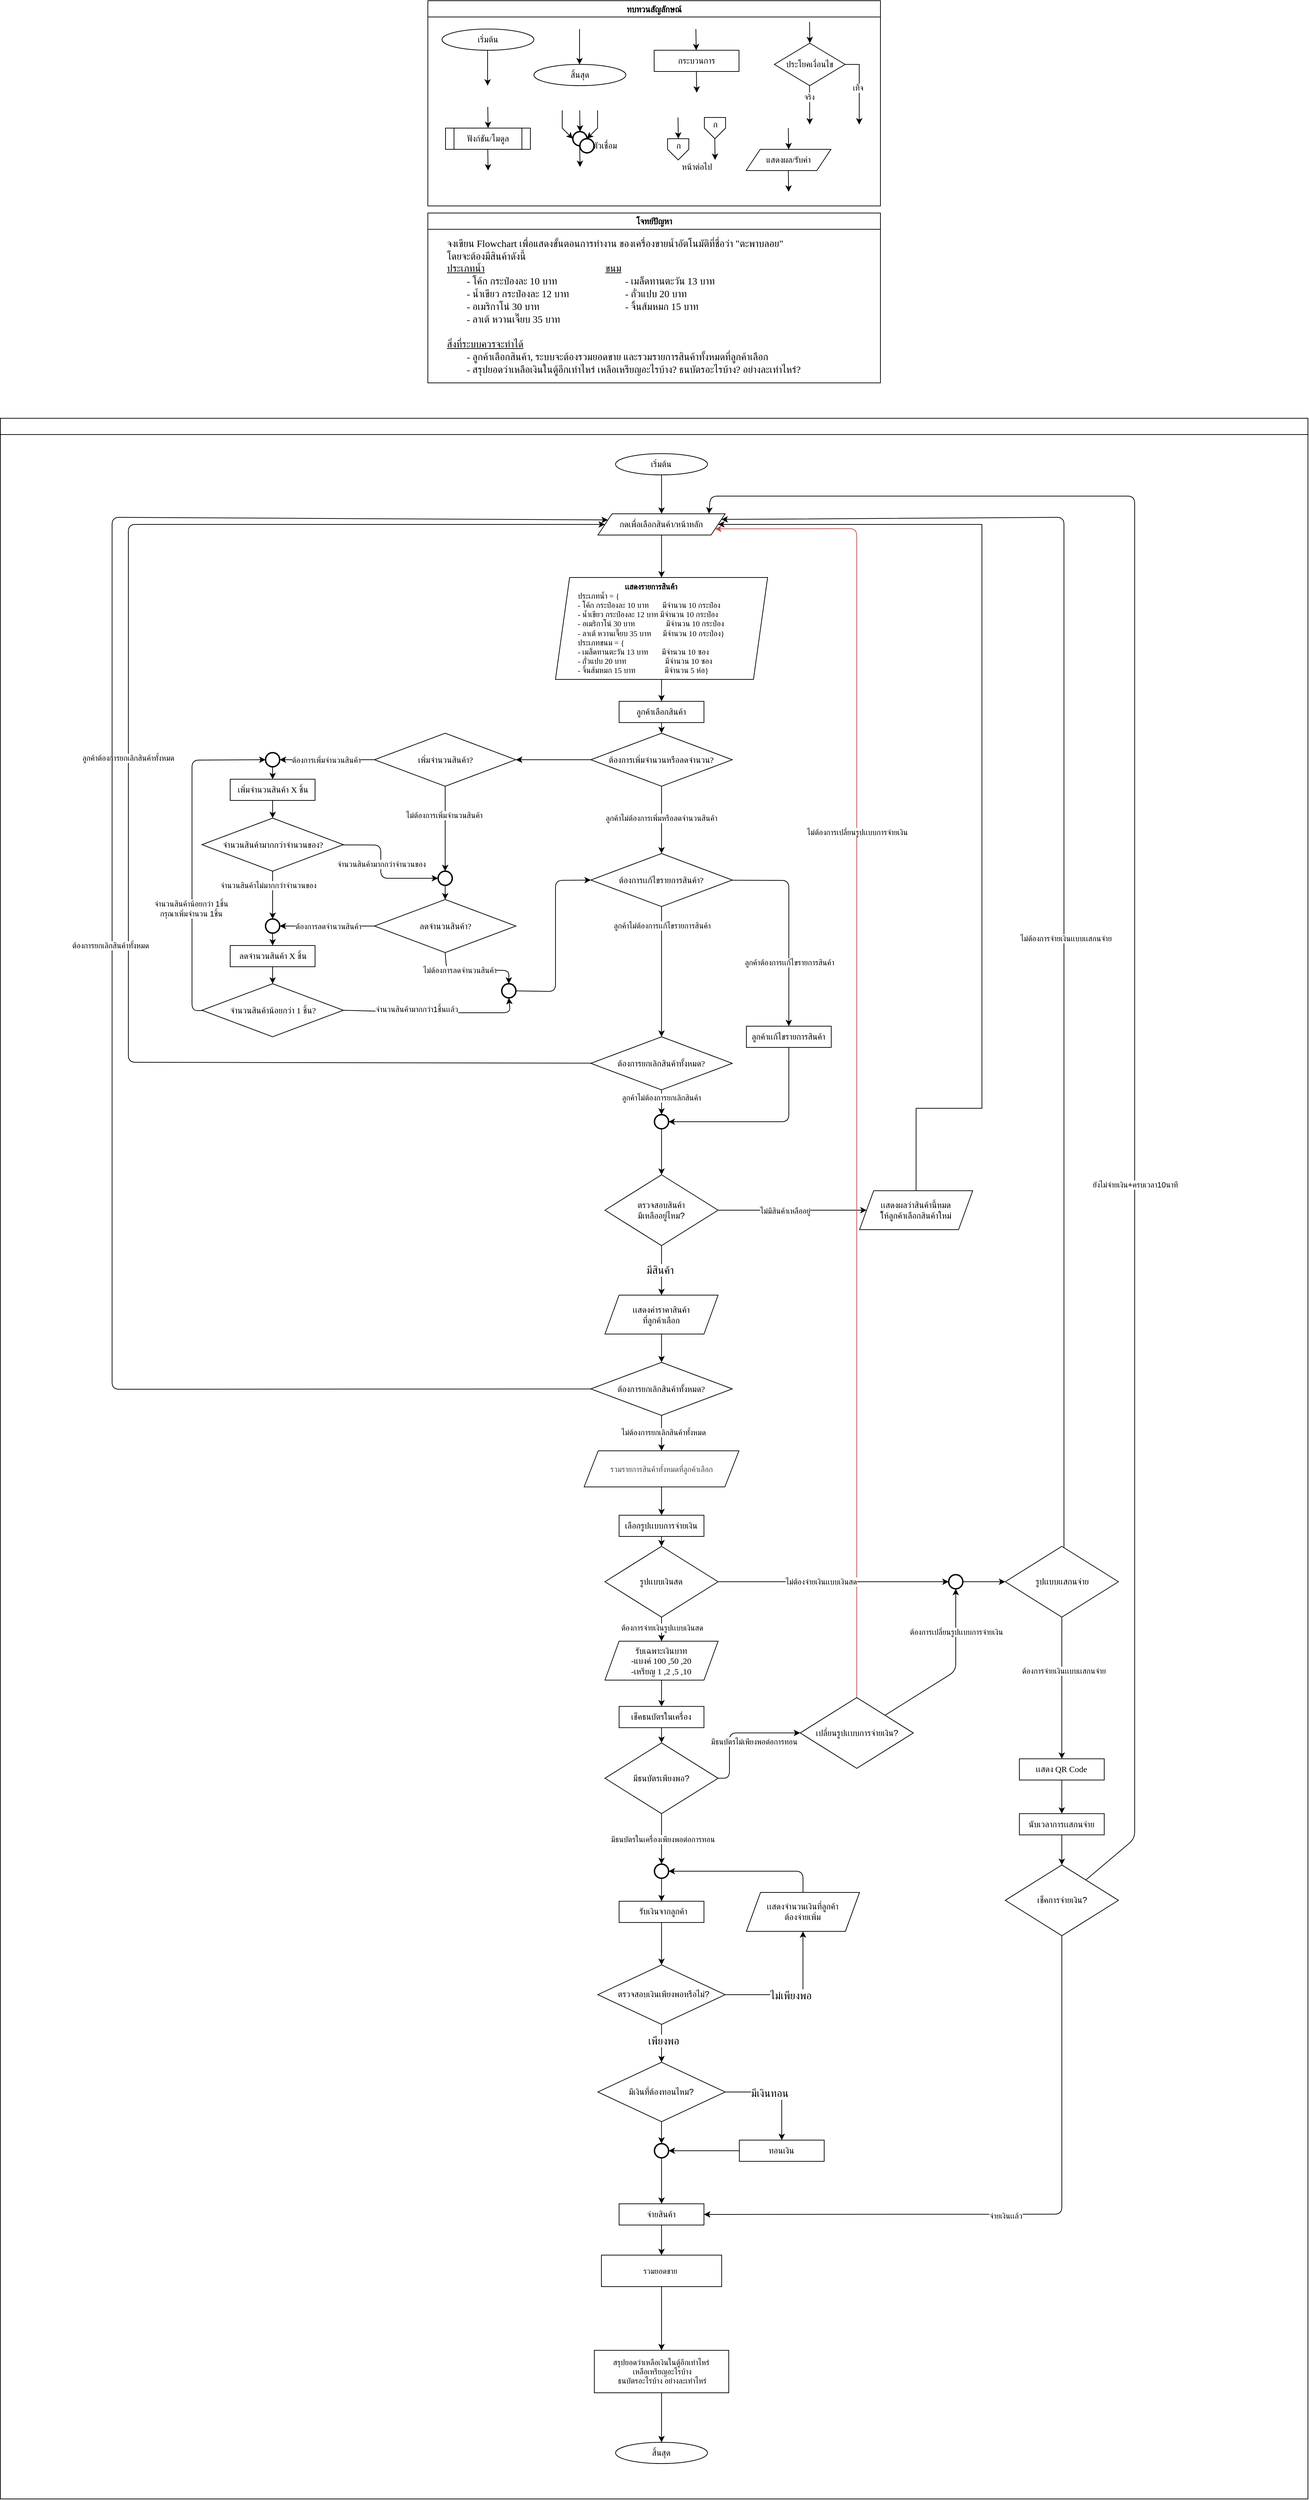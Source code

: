 <mxfile>
    <diagram id="C5RBs43oDa-KdzZeNtuy" name="Page-1">
        <mxGraphModel dx="6994" dy="3595" grid="1" gridSize="10" guides="1" tooltips="1" connect="1" arrows="1" fold="1" page="1" pageScale="1" pageWidth="827" pageHeight="1169" math="0" shadow="0">
            <root>
                <mxCell id="WIyWlLk6GJQsqaUBKTNV-0"/>
                <mxCell id="WIyWlLk6GJQsqaUBKTNV-1" parent="WIyWlLk6GJQsqaUBKTNV-0"/>
                <mxCell id="M7CGMbNuYNeq0SnUNNgH-6" value="ทบทวนสัญลักษณ์" style="swimlane;fontFamily=Sarabun;fontSource=https%3A%2F%2Ffonts.googleapis.com%2Fcss%3Ffamily%3DSarabun;" parent="WIyWlLk6GJQsqaUBKTNV-1" vertex="1">
                    <mxGeometry x="-720" y="20" width="640" height="290" as="geometry"/>
                </mxCell>
                <mxCell id="M7CGMbNuYNeq0SnUNNgH-2" value="&lt;font data-font-src=&quot;https://fonts.googleapis.com/css?family=Sarabun&quot; face=&quot;Sarabun&quot;&gt;เริ่มต้น&lt;/font&gt;" style="ellipse;whiteSpace=wrap;html=1;" parent="M7CGMbNuYNeq0SnUNNgH-6" vertex="1">
                    <mxGeometry x="20" y="40" width="130" height="30" as="geometry"/>
                </mxCell>
                <mxCell id="M7CGMbNuYNeq0SnUNNgH-5" value="" style="endArrow=classic;html=1;rounded=0;" parent="M7CGMbNuYNeq0SnUNNgH-6" edge="1">
                    <mxGeometry width="50" height="50" relative="1" as="geometry">
                        <mxPoint x="84.5" y="70" as="sourcePoint"/>
                        <mxPoint x="84.5" y="120" as="targetPoint"/>
                    </mxGeometry>
                </mxCell>
                <mxCell id="M7CGMbNuYNeq0SnUNNgH-3" value="&lt;font face=&quot;Sarabun&quot;&gt;สิ้นสุด&lt;/font&gt;" style="ellipse;whiteSpace=wrap;html=1;" parent="M7CGMbNuYNeq0SnUNNgH-6" vertex="1">
                    <mxGeometry x="150" y="90" width="130" height="30" as="geometry"/>
                </mxCell>
                <mxCell id="M7CGMbNuYNeq0SnUNNgH-4" value="" style="endArrow=classic;html=1;rounded=0;" parent="M7CGMbNuYNeq0SnUNNgH-6" edge="1">
                    <mxGeometry width="50" height="50" relative="1" as="geometry">
                        <mxPoint x="214.5" y="40" as="sourcePoint"/>
                        <mxPoint x="214.5" y="90" as="targetPoint"/>
                    </mxGeometry>
                </mxCell>
                <mxCell id="mvioNwK95yMqdUQ73LqQ-0" value="กระบวนการ" style="rounded=0;whiteSpace=wrap;html=1;fontFamily=Sarabun;fontSource=https%3A%2F%2Ffonts.googleapis.com%2Fcss%3Ffamily%3DSarabun;" parent="M7CGMbNuYNeq0SnUNNgH-6" vertex="1">
                    <mxGeometry x="320" y="70" width="120" height="30" as="geometry"/>
                </mxCell>
                <mxCell id="mvioNwK95yMqdUQ73LqQ-1" value="" style="endArrow=classic;html=1;rounded=0;" parent="M7CGMbNuYNeq0SnUNNgH-6" edge="1">
                    <mxGeometry width="50" height="50" relative="1" as="geometry">
                        <mxPoint x="379" y="40" as="sourcePoint"/>
                        <mxPoint x="379.5" y="70" as="targetPoint"/>
                    </mxGeometry>
                </mxCell>
                <mxCell id="mvioNwK95yMqdUQ73LqQ-2" value="" style="endArrow=classic;html=1;rounded=0;" parent="M7CGMbNuYNeq0SnUNNgH-6" edge="1">
                    <mxGeometry width="50" height="50" relative="1" as="geometry">
                        <mxPoint x="379.75" y="100" as="sourcePoint"/>
                        <mxPoint x="380.25" y="130" as="targetPoint"/>
                    </mxGeometry>
                </mxCell>
                <mxCell id="mvioNwK95yMqdUQ73LqQ-3" value="ประโยคเงื่อนไข" style="rhombus;whiteSpace=wrap;html=1;fontFamily=Sarabun;fontSource=https%3A%2F%2Ffonts.googleapis.com%2Fcss%3Ffamily%3DSarabun;" parent="M7CGMbNuYNeq0SnUNNgH-6" vertex="1">
                    <mxGeometry x="490" y="60" width="100" height="60" as="geometry"/>
                </mxCell>
                <mxCell id="mvioNwK95yMqdUQ73LqQ-4" value="" style="endArrow=classic;html=1;rounded=0;" parent="M7CGMbNuYNeq0SnUNNgH-6" edge="1">
                    <mxGeometry width="50" height="50" relative="1" as="geometry">
                        <mxPoint x="539.71" y="30" as="sourcePoint"/>
                        <mxPoint x="540.21" y="60" as="targetPoint"/>
                    </mxGeometry>
                </mxCell>
                <mxCell id="mvioNwK95yMqdUQ73LqQ-5" value="" style="endArrow=classic;html=1;rounded=0;" parent="M7CGMbNuYNeq0SnUNNgH-6" edge="1">
                    <mxGeometry width="50" height="50" relative="1" as="geometry">
                        <mxPoint x="539.71" y="120" as="sourcePoint"/>
                        <mxPoint x="540" y="175" as="targetPoint"/>
                    </mxGeometry>
                </mxCell>
                <mxCell id="mvioNwK95yMqdUQ73LqQ-7" value="จริง" style="edgeLabel;html=1;align=center;verticalAlign=middle;resizable=0;points=[];fontFamily=Sarabun;fontSource=https%3A%2F%2Ffonts.googleapis.com%2Fcss%3Ffamily%3DSarabun;" parent="mvioNwK95yMqdUQ73LqQ-5" vertex="1" connectable="0">
                    <mxGeometry x="-0.414" y="-1" relative="1" as="geometry">
                        <mxPoint as="offset"/>
                    </mxGeometry>
                </mxCell>
                <mxCell id="mvioNwK95yMqdUQ73LqQ-6" value="" style="endArrow=classic;html=1;rounded=0;exitX=1;exitY=0.5;exitDx=0;exitDy=0;" parent="M7CGMbNuYNeq0SnUNNgH-6" source="mvioNwK95yMqdUQ73LqQ-3" edge="1">
                    <mxGeometry width="50" height="50" relative="1" as="geometry">
                        <mxPoint x="620" y="95" as="sourcePoint"/>
                        <mxPoint x="610" y="175" as="targetPoint"/>
                        <Array as="points">
                            <mxPoint x="610" y="90"/>
                        </Array>
                    </mxGeometry>
                </mxCell>
                <mxCell id="mvioNwK95yMqdUQ73LqQ-8" value="&lt;font data-font-src=&quot;https://fonts.googleapis.com/css?family=Sarabun&quot; face=&quot;Sarabun&quot;&gt;เท็จ&lt;/font&gt;" style="edgeLabel;html=1;align=center;verticalAlign=middle;resizable=0;points=[];" parent="mvioNwK95yMqdUQ73LqQ-6" vertex="1" connectable="0">
                    <mxGeometry x="-0.002" y="-2" relative="1" as="geometry">
                        <mxPoint as="offset"/>
                    </mxGeometry>
                </mxCell>
                <mxCell id="mvioNwK95yMqdUQ73LqQ-9" value="&lt;font data-font-src=&quot;https://fonts.googleapis.com/css?family=Sarabun&quot; face=&quot;Sarabun&quot;&gt;ฟังก์ชัน/โมดูล&lt;/font&gt;" style="shape=process;whiteSpace=wrap;html=1;backgroundOutline=1;" parent="M7CGMbNuYNeq0SnUNNgH-6" vertex="1">
                    <mxGeometry x="25" y="180" width="120" height="30" as="geometry"/>
                </mxCell>
                <mxCell id="mvioNwK95yMqdUQ73LqQ-11" value="" style="endArrow=classic;html=1;rounded=0;" parent="M7CGMbNuYNeq0SnUNNgH-6" edge="1">
                    <mxGeometry width="50" height="50" relative="1" as="geometry">
                        <mxPoint x="84.71" y="150" as="sourcePoint"/>
                        <mxPoint x="85.21" y="180" as="targetPoint"/>
                    </mxGeometry>
                </mxCell>
                <mxCell id="mvioNwK95yMqdUQ73LqQ-12" value="" style="endArrow=classic;html=1;rounded=0;" parent="M7CGMbNuYNeq0SnUNNgH-6" edge="1">
                    <mxGeometry width="50" height="50" relative="1" as="geometry">
                        <mxPoint x="84.71" y="210" as="sourcePoint"/>
                        <mxPoint x="85.21" y="240" as="targetPoint"/>
                    </mxGeometry>
                </mxCell>
                <mxCell id="mvioNwK95yMqdUQ73LqQ-13" value="" style="strokeWidth=2;html=1;shape=mxgraph.flowchart.start_2;whiteSpace=wrap;" parent="M7CGMbNuYNeq0SnUNNgH-6" vertex="1">
                    <mxGeometry x="205" y="185" width="20" height="20" as="geometry"/>
                </mxCell>
                <mxCell id="mvioNwK95yMqdUQ73LqQ-16" value="" style="endArrow=classic;html=1;rounded=0;" parent="M7CGMbNuYNeq0SnUNNgH-6" edge="1">
                    <mxGeometry width="50" height="50" relative="1" as="geometry">
                        <mxPoint x="214.71" y="155" as="sourcePoint"/>
                        <mxPoint x="215.21" y="185" as="targetPoint"/>
                    </mxGeometry>
                </mxCell>
                <mxCell id="mvioNwK95yMqdUQ73LqQ-17" value="" style="endArrow=classic;html=1;rounded=0;entryX=0;entryY=0.5;entryDx=0;entryDy=0;entryPerimeter=0;" parent="M7CGMbNuYNeq0SnUNNgH-6" target="mvioNwK95yMqdUQ73LqQ-13" edge="1">
                    <mxGeometry width="50" height="50" relative="1" as="geometry">
                        <mxPoint x="190.0" y="155" as="sourcePoint"/>
                        <mxPoint x="190.5" y="185" as="targetPoint"/>
                        <Array as="points">
                            <mxPoint x="190" y="180"/>
                        </Array>
                    </mxGeometry>
                </mxCell>
                <mxCell id="mvioNwK95yMqdUQ73LqQ-18" value="" style="endArrow=classic;html=1;rounded=0;entryX=1;entryY=0.5;entryDx=0;entryDy=0;entryPerimeter=0;" parent="M7CGMbNuYNeq0SnUNNgH-6" target="mvioNwK95yMqdUQ73LqQ-13" edge="1">
                    <mxGeometry width="50" height="50" relative="1" as="geometry">
                        <mxPoint x="240.0" y="155" as="sourcePoint"/>
                        <mxPoint x="240.5" y="185" as="targetPoint"/>
                        <Array as="points">
                            <mxPoint x="240" y="180"/>
                        </Array>
                    </mxGeometry>
                </mxCell>
                <mxCell id="mvioNwK95yMqdUQ73LqQ-19" value="" style="endArrow=classic;html=1;rounded=0;" parent="M7CGMbNuYNeq0SnUNNgH-6" edge="1">
                    <mxGeometry width="50" height="50" relative="1" as="geometry">
                        <mxPoint x="214.71" y="205" as="sourcePoint"/>
                        <mxPoint x="215.21" y="235" as="targetPoint"/>
                    </mxGeometry>
                </mxCell>
                <mxCell id="mvioNwK95yMqdUQ73LqQ-20" value="&lt;font data-font-src=&quot;https://fonts.googleapis.com/css?family=Sarabun&quot; face=&quot;Sarabun&quot;&gt;ตัวเชื่อม&lt;/font&gt;" style="text;html=1;align=center;verticalAlign=middle;resizable=0;points=[];autosize=1;strokeColor=none;fillColor=none;" parent="M7CGMbNuYNeq0SnUNNgH-6" vertex="1">
                    <mxGeometry x="220" y="190" width="60" height="30" as="geometry"/>
                </mxCell>
                <mxCell id="mvioNwK95yMqdUQ73LqQ-25" value="" style="endArrow=classic;html=1;rounded=0;" parent="M7CGMbNuYNeq0SnUNNgH-6" edge="1">
                    <mxGeometry width="50" height="50" relative="1" as="geometry">
                        <mxPoint x="353.71" y="165" as="sourcePoint"/>
                        <mxPoint x="354.21" y="195" as="targetPoint"/>
                    </mxGeometry>
                </mxCell>
                <mxCell id="mvioNwK95yMqdUQ73LqQ-21" value="" style="verticalLabelPosition=bottom;verticalAlign=top;html=1;shape=offPageConnector;rounded=0;size=0.5;" parent="M7CGMbNuYNeq0SnUNNgH-6" vertex="1">
                    <mxGeometry x="339" y="195" width="30" height="30" as="geometry"/>
                </mxCell>
                <mxCell id="mvioNwK95yMqdUQ73LqQ-26" value="" style="endArrow=classic;html=1;rounded=0;" parent="M7CGMbNuYNeq0SnUNNgH-6" edge="1">
                    <mxGeometry width="50" height="50" relative="1" as="geometry">
                        <mxPoint x="405.71" y="195" as="sourcePoint"/>
                        <mxPoint x="406.21" y="225" as="targetPoint"/>
                    </mxGeometry>
                </mxCell>
                <mxCell id="mvioNwK95yMqdUQ73LqQ-27" value="" style="verticalLabelPosition=bottom;verticalAlign=top;html=1;shape=offPageConnector;rounded=0;size=0.5;" parent="M7CGMbNuYNeq0SnUNNgH-6" vertex="1">
                    <mxGeometry x="391" y="165" width="30" height="30" as="geometry"/>
                </mxCell>
                <mxCell id="mvioNwK95yMqdUQ73LqQ-28" value="หน้าต่อไป" style="text;html=1;align=center;verticalAlign=middle;resizable=0;points=[];autosize=1;strokeColor=none;fillColor=none;fontFamily=Sarabun;fontSource=https%3A%2F%2Ffonts.googleapis.com%2Fcss%3Ffamily%3DSarabun;" parent="M7CGMbNuYNeq0SnUNNgH-6" vertex="1">
                    <mxGeometry x="345" y="220" width="70" height="30" as="geometry"/>
                </mxCell>
                <mxCell id="mvioNwK95yMqdUQ73LqQ-29" value="ก" style="text;html=1;align=center;verticalAlign=middle;resizable=0;points=[];autosize=1;strokeColor=none;fillColor=none;fontFamily=Sarabun;fontSource=https%3A%2F%2Ffonts.googleapis.com%2Fcss%3Ffamily%3DSarabun;" parent="M7CGMbNuYNeq0SnUNNgH-6" vertex="1">
                    <mxGeometry x="339" y="190" width="30" height="30" as="geometry"/>
                </mxCell>
                <mxCell id="mvioNwK95yMqdUQ73LqQ-30" value="ก" style="text;html=1;align=center;verticalAlign=middle;resizable=0;points=[];autosize=1;strokeColor=none;fillColor=none;fontFamily=Sarabun;fontSource=https%3A%2F%2Ffonts.googleapis.com%2Fcss%3Ffamily%3DSarabun;" parent="M7CGMbNuYNeq0SnUNNgH-6" vertex="1">
                    <mxGeometry x="391" y="160" width="30" height="30" as="geometry"/>
                </mxCell>
                <mxCell id="mvioNwK95yMqdUQ73LqQ-32" value="แสดงผล/รับค่า" style="shape=parallelogram;perimeter=parallelogramPerimeter;whiteSpace=wrap;html=1;fixedSize=1;fontFamily=Sarabun;fontSource=https%3A%2F%2Ffonts.googleapis.com%2Fcss%3Ffamily%3DSarabun;" parent="M7CGMbNuYNeq0SnUNNgH-6" vertex="1">
                    <mxGeometry x="450" y="210" width="120" height="30" as="geometry"/>
                </mxCell>
                <mxCell id="mvioNwK95yMqdUQ73LqQ-33" value="" style="endArrow=classic;html=1;rounded=0;" parent="M7CGMbNuYNeq0SnUNNgH-6" edge="1">
                    <mxGeometry width="50" height="50" relative="1" as="geometry">
                        <mxPoint x="509.71" y="180" as="sourcePoint"/>
                        <mxPoint x="510.21" y="210" as="targetPoint"/>
                    </mxGeometry>
                </mxCell>
                <mxCell id="mvioNwK95yMqdUQ73LqQ-34" value="" style="endArrow=classic;html=1;rounded=0;" parent="M7CGMbNuYNeq0SnUNNgH-6" edge="1">
                    <mxGeometry width="50" height="50" relative="1" as="geometry">
                        <mxPoint x="509.71" y="240" as="sourcePoint"/>
                        <mxPoint x="510.21" y="270" as="targetPoint"/>
                    </mxGeometry>
                </mxCell>
                <mxCell id="99" value="" style="strokeWidth=2;html=1;shape=mxgraph.flowchart.start_2;whiteSpace=wrap;" parent="M7CGMbNuYNeq0SnUNNgH-6" vertex="1">
                    <mxGeometry x="215" y="195" width="20" height="20" as="geometry"/>
                </mxCell>
                <mxCell id="mvioNwK95yMqdUQ73LqQ-36" value="" style="swimlane;fontFamily=Sarabun;fontSource=https%3A%2F%2Ffonts.googleapis.com%2Fcss%3Ffamily%3DSarabun;" parent="WIyWlLk6GJQsqaUBKTNV-1" vertex="1">
                    <mxGeometry x="-1324.5" y="610" width="1849" height="2940" as="geometry"/>
                </mxCell>
                <mxCell id="3" style="edgeStyle=none;html=1;entryX=0.5;entryY=0;entryDx=0;entryDy=0;" parent="mvioNwK95yMqdUQ73LqQ-36" source="mvioNwK95yMqdUQ73LqQ-35" target="0" edge="1">
                    <mxGeometry relative="1" as="geometry"/>
                </mxCell>
                <mxCell id="mvioNwK95yMqdUQ73LqQ-35" value="&lt;font data-font-src=&quot;https://fonts.googleapis.com/css?family=Sarabun&quot; face=&quot;Sarabun&quot;&gt;เริ่มต้น&lt;/font&gt;" style="ellipse;whiteSpace=wrap;html=1;" parent="mvioNwK95yMqdUQ73LqQ-36" vertex="1">
                    <mxGeometry x="869.94" y="50" width="130" height="30" as="geometry"/>
                </mxCell>
                <mxCell id="mvioNwK95yMqdUQ73LqQ-69" value="&lt;font face=&quot;Sarabun&quot;&gt;สิ้นสุด&lt;/font&gt;" style="ellipse;whiteSpace=wrap;html=1;" parent="mvioNwK95yMqdUQ73LqQ-36" vertex="1">
                    <mxGeometry x="869.94" y="2860" width="130" height="30" as="geometry"/>
                </mxCell>
                <mxCell id="2ZuK8gQUV5d0B-ZZzlXa-8" style="edgeStyle=orthogonalEdgeStyle;rounded=0;orthogonalLoop=1;jettySize=auto;html=1;entryX=0.5;entryY=0;entryDx=0;entryDy=0;" parent="mvioNwK95yMqdUQ73LqQ-36" source="2ZuK8gQUV5d0B-ZZzlXa-2" target="2ZuK8gQUV5d0B-ZZzlXa-10" edge="1">
                    <mxGeometry relative="1" as="geometry">
                        <mxPoint x="934.94" y="1239" as="targetPoint"/>
                    </mxGeometry>
                </mxCell>
                <mxCell id="2ZuK8gQUV5d0B-ZZzlXa-26" value="มีสินค้า" style="edgeLabel;html=1;align=center;verticalAlign=middle;resizable=0;points=[];fontSize=15;" parent="2ZuK8gQUV5d0B-ZZzlXa-8" vertex="1" connectable="0">
                    <mxGeometry x="-0.038" y="-3" relative="1" as="geometry">
                        <mxPoint as="offset"/>
                    </mxGeometry>
                </mxCell>
                <mxCell id="33" style="edgeStyle=none;html=1;entryX=0;entryY=0.5;entryDx=0;entryDy=0;" parent="mvioNwK95yMqdUQ73LqQ-36" source="2ZuK8gQUV5d0B-ZZzlXa-2" target="2ZuK8gQUV5d0B-ZZzlXa-6" edge="1">
                    <mxGeometry relative="1" as="geometry"/>
                </mxCell>
                <mxCell id="34" value="&lt;span style=&quot;font-family: monospace; font-size: 0px; text-align: start; background-color: rgb(251, 251, 251);&quot;&gt;%3CmxGraphModel%3E%3Croot%3E%3CmxCell%20id%3D%220%22%2F%3E%3CmxCell%20id%3D%221%22%20parent%3D%220%22%2F%3E%3CmxCell%20id%3D%222%22%20value%3D%22%E0%B8%9B%E0%B8%A3%E0%B8%B0%E0%B9%82%E0%B8%A2%E0%B8%84%E0%B9%80%E0%B8%87%E0%B8%B7%E0%B9%88%E0%B8%AD%E0%B8%99%E0%B9%84%E0%B8%82%22%20style%3D%22rhombus%3BwhiteSpace%3Dwrap%3Bhtml%3D1%3BfontFamily%3DSarabun%3BfontSource%3Dhttps%253A%252F%252Ffonts.googleapis.com%252Fcss%253Ffamily%253DSarabun%3B%22%20vertex%3D%221%22%20parent%3D%221%22%3E%3CmxGeometry%20x%3D%22-230%22%20y%3D%2280%22%20width%3D%22100%22%20height%3D%2260%22%20as%3D%22geometry%22%2F%3E%3C%2FmxCell%3E%3C%2Froot%3E%3C%2FmxGraphModel%3E&lt;/span&gt;&lt;span style=&quot;font-family: monospace; font-size: 0px; text-align: start; background-color: rgb(251, 251, 251);&quot;&gt;%3CmxGraphModel%3E%3Croot%3E%3CmxCell%20id%3D%220%22%2F%3E%3CmxCell%20id%3D%221%22%20parent%3D%220%22%2F%3E%3CmxCell%20id%3D%222%22%20value%3D%22%E0%B8%9B%E0%B8%A3%E0%B8%B0%E0%B9%82%E0%B8%A2%E0%B8%84%E0%B9%80%E0%B8%87%E0%B8%B7%E0%B9%88%E0%B8%AD%E0%B8%99%E0%B9%84%E0%B8%82%22%20style%3D%22rhombus%3BwhiteSpace%3Dwrap%3Bhtml%3D1%3BfontFamily%3DSarabun%3BfontSource%3Dhttps%253A%252F%252Ffonts.googleapis.com%252Fcss%253Ffamily%253DSarabun%3B%22%20vertex%3D%221%22%20parent%3D%221%22%3E%3CmxGeometry%20x%3D%22-230%22%20y%3D%2280%22%20width%3D%22100%22%20height%3D%2260%22%20as%3D%22geometry%22%2F%3E%3C%2FmxCell%3E%3C%2Froot%3E%3C%2FmxGraphModelไ&lt;/span&gt;" style="edgeLabel;html=1;align=center;verticalAlign=middle;resizable=0;points=[];" parent="33" vertex="1" connectable="0">
                    <mxGeometry x="-0.082" y="-1" relative="1" as="geometry">
                        <mxPoint as="offset"/>
                    </mxGeometry>
                </mxCell>
                <mxCell id="35" value="ไม่มีสินค้าเหลืออยู่" style="edgeLabel;html=1;align=center;verticalAlign=middle;resizable=0;points=[];" parent="33" vertex="1" connectable="0">
                    <mxGeometry x="-0.104" y="-1" relative="1" as="geometry">
                        <mxPoint as="offset"/>
                    </mxGeometry>
                </mxCell>
                <mxCell id="2ZuK8gQUV5d0B-ZZzlXa-2" value="ตรวจสอบสินค้า&lt;div&gt;มีเหลืออยู่ไหม?&lt;/div&gt;" style="rhombus;whiteSpace=wrap;html=1;fontColor=default;" parent="mvioNwK95yMqdUQ73LqQ-36" vertex="1">
                    <mxGeometry x="854.94" y="1069" width="160" height="100" as="geometry"/>
                </mxCell>
                <mxCell id="2ZuK8gQUV5d0B-ZZzlXa-7" style="edgeStyle=orthogonalEdgeStyle;rounded=0;orthogonalLoop=1;jettySize=auto;html=1;" parent="mvioNwK95yMqdUQ73LqQ-36" source="2ZuK8gQUV5d0B-ZZzlXa-6" target="0" edge="1">
                    <mxGeometry relative="1" as="geometry">
                        <mxPoint x="1224.94" y="255" as="targetPoint"/>
                        <Array as="points">
                            <mxPoint x="1388" y="975"/>
                            <mxPoint x="1388" y="150"/>
                        </Array>
                    </mxGeometry>
                </mxCell>
                <mxCell id="2ZuK8gQUV5d0B-ZZzlXa-6" value="เเสดงผลว่าสินค้านี้หมด&lt;div&gt;ใ้ห้ลูกค้าเลือกสินค้าใหม่&lt;/div&gt;" style="shape=parallelogram;perimeter=parallelogramPerimeter;whiteSpace=wrap;html=1;fixedSize=1;fontFamily=Sarabun;fontSource=https%3A%2F%2Ffonts.googleapis.com%2Fcss%3Ffamily%3DSarabun;fontColor=default;" parent="mvioNwK95yMqdUQ73LqQ-36" vertex="1">
                    <mxGeometry x="1214.94" y="1091.5" width="160" height="55" as="geometry"/>
                </mxCell>
                <mxCell id="105" style="edgeStyle=none;html=1;entryX=0.5;entryY=0;entryDx=0;entryDy=0;" parent="mvioNwK95yMqdUQ73LqQ-36" source="2ZuK8gQUV5d0B-ZZzlXa-10" target="104" edge="1">
                    <mxGeometry relative="1" as="geometry"/>
                </mxCell>
                <mxCell id="2ZuK8gQUV5d0B-ZZzlXa-10" value="เเสดงค่าราคาสินค้า&lt;div&gt;ที่ลูกค้าเลือก&lt;/div&gt;" style="shape=parallelogram;perimeter=parallelogramPerimeter;whiteSpace=wrap;html=1;fixedSize=1;fontFamily=Sarabun;fontSource=https%3A%2F%2Ffonts.googleapis.com%2Fcss%3Ffamily%3DSarabun;fontColor=default;fontStyle=0" parent="mvioNwK95yMqdUQ73LqQ-36" vertex="1">
                    <mxGeometry x="854.94" y="1239" width="160" height="55" as="geometry"/>
                </mxCell>
                <mxCell id="2ZuK8gQUV5d0B-ZZzlXa-14" style="edgeStyle=orthogonalEdgeStyle;rounded=0;orthogonalLoop=1;jettySize=auto;html=1;entryX=0.5;entryY=0;entryDx=0;entryDy=0;" parent="mvioNwK95yMqdUQ73LqQ-36" source="2ZuK8gQUV5d0B-ZZzlXa-11" target="2ZuK8gQUV5d0B-ZZzlXa-13" edge="1">
                    <mxGeometry relative="1" as="geometry"/>
                </mxCell>
                <mxCell id="2ZuK8gQUV5d0B-ZZzlXa-11" value="&amp;nbsp; รับเงินจากลูกค้า" style="rounded=0;whiteSpace=wrap;html=1;fontFamily=Sarabun;fontSource=https%3A%2F%2Ffonts.googleapis.com%2Fcss%3Ffamily%3DSarabun;" parent="mvioNwK95yMqdUQ73LqQ-36" vertex="1">
                    <mxGeometry x="874.94" y="2095.47" width="120" height="30" as="geometry"/>
                </mxCell>
                <mxCell id="2ZuK8gQUV5d0B-ZZzlXa-15" style="edgeStyle=orthogonalEdgeStyle;rounded=0;orthogonalLoop=1;jettySize=auto;html=1;entryX=0.5;entryY=1;entryDx=0;entryDy=0;" parent="mvioNwK95yMqdUQ73LqQ-36" source="2ZuK8gQUV5d0B-ZZzlXa-13" target="2ZuK8gQUV5d0B-ZZzlXa-19" edge="1">
                    <mxGeometry relative="1" as="geometry">
                        <mxPoint x="1144.94" y="2227.47" as="targetPoint"/>
                    </mxGeometry>
                </mxCell>
                <mxCell id="2ZuK8gQUV5d0B-ZZzlXa-18" value="ไม่เพียงพอ" style="edgeLabel;html=1;align=center;verticalAlign=middle;resizable=0;points=[];fontSize=15;" parent="2ZuK8gQUV5d0B-ZZzlXa-15" vertex="1" connectable="0">
                    <mxGeometry x="-0.074" relative="1" as="geometry">
                        <mxPoint as="offset"/>
                    </mxGeometry>
                </mxCell>
                <mxCell id="2ZuK8gQUV5d0B-ZZzlXa-23" style="edgeStyle=orthogonalEdgeStyle;rounded=0;orthogonalLoop=1;jettySize=auto;html=1;entryX=0.5;entryY=0;entryDx=0;entryDy=0;" parent="mvioNwK95yMqdUQ73LqQ-36" source="2ZuK8gQUV5d0B-ZZzlXa-13" target="2ZuK8gQUV5d0B-ZZzlXa-27" edge="1">
                    <mxGeometry relative="1" as="geometry">
                        <mxPoint x="935" y="2322.97" as="targetPoint"/>
                    </mxGeometry>
                </mxCell>
                <mxCell id="2ZuK8gQUV5d0B-ZZzlXa-24" value="เพียงพอ" style="edgeLabel;html=1;align=center;verticalAlign=middle;resizable=0;points=[];fontSize=15;" parent="2ZuK8gQUV5d0B-ZZzlXa-23" vertex="1" connectable="0">
                    <mxGeometry x="-0.156" y="2" relative="1" as="geometry">
                        <mxPoint as="offset"/>
                    </mxGeometry>
                </mxCell>
                <mxCell id="2ZuK8gQUV5d0B-ZZzlXa-13" value="&amp;nbsp; ตรวจสอบเงินเพียงพอหรือไม่?" style="rhombus;whiteSpace=wrap;html=1;" parent="mvioNwK95yMqdUQ73LqQ-36" vertex="1">
                    <mxGeometry x="844.94" y="2185.47" width="180" height="84" as="geometry"/>
                </mxCell>
                <mxCell id="2ZuK8gQUV5d0B-ZZzlXa-19" value="เเสดงจำนวนเงินที่ลูกค้า&lt;div&gt;ต้องจ่ายเพิ่ม&lt;/div&gt;" style="shape=parallelogram;perimeter=parallelogramPerimeter;whiteSpace=wrap;html=1;fixedSize=1;fontFamily=Sarabun;fontSource=https%3A%2F%2Ffonts.googleapis.com%2Fcss%3Ffamily%3DSarabun;" parent="mvioNwK95yMqdUQ73LqQ-36" vertex="1">
                    <mxGeometry x="1054.94" y="2082.97" width="160" height="55" as="geometry"/>
                </mxCell>
                <mxCell id="103" style="edgeStyle=none;html=1;entryX=0.5;entryY=0;entryDx=0;entryDy=0;" parent="mvioNwK95yMqdUQ73LqQ-36" source="2ZuK8gQUV5d0B-ZZzlXa-25" target="2ZuK8gQUV5d0B-ZZzlXa-38" edge="1">
                    <mxGeometry relative="1" as="geometry"/>
                </mxCell>
                <mxCell id="2ZuK8gQUV5d0B-ZZzlXa-25" value="จ่ายสินค้า" style="rounded=0;whiteSpace=wrap;html=1;fontFamily=Sarabun;fontSource=https%3A%2F%2Ffonts.googleapis.com%2Fcss%3Ffamily%3DSarabun;" parent="mvioNwK95yMqdUQ73LqQ-36" vertex="1">
                    <mxGeometry x="874.94" y="2522.97" width="120" height="30" as="geometry"/>
                </mxCell>
                <mxCell id="2ZuK8gQUV5d0B-ZZzlXa-29" style="edgeStyle=orthogonalEdgeStyle;rounded=0;orthogonalLoop=1;jettySize=auto;html=1;entryX=0.5;entryY=0;entryDx=0;entryDy=0;" parent="mvioNwK95yMqdUQ73LqQ-36" source="2ZuK8gQUV5d0B-ZZzlXa-27" target="2ZuK8gQUV5d0B-ZZzlXa-31" edge="1">
                    <mxGeometry relative="1" as="geometry">
                        <mxPoint x="1104.94" y="2364.97" as="targetPoint"/>
                    </mxGeometry>
                </mxCell>
                <mxCell id="2ZuK8gQUV5d0B-ZZzlXa-32" value="มีเงินทอน" style="edgeLabel;html=1;align=center;verticalAlign=middle;resizable=0;points=[];fontSize=15;" parent="2ZuK8gQUV5d0B-ZZzlXa-29" vertex="1" connectable="0">
                    <mxGeometry x="-0.162" y="-1" relative="1" as="geometry">
                        <mxPoint as="offset"/>
                    </mxGeometry>
                </mxCell>
                <mxCell id="2ZuK8gQUV5d0B-ZZzlXa-27" value="มีเงินที่ต้องทอนไหม?" style="rhombus;whiteSpace=wrap;html=1;" parent="mvioNwK95yMqdUQ73LqQ-36" vertex="1">
                    <mxGeometry x="844.94" y="2322.97" width="180" height="84" as="geometry"/>
                </mxCell>
                <mxCell id="2ZuK8gQUV5d0B-ZZzlXa-31" value="ทอนเงิน" style="rounded=0;whiteSpace=wrap;html=1;fontFamily=Sarabun;fontSource=https%3A%2F%2Ffonts.googleapis.com%2Fcss%3Ffamily%3DSarabun;" parent="mvioNwK95yMqdUQ73LqQ-36" vertex="1">
                    <mxGeometry x="1044.94" y="2432.97" width="120" height="30" as="geometry"/>
                </mxCell>
                <mxCell id="2ZuK8gQUV5d0B-ZZzlXa-35" value="" style="edgeStyle=orthogonalEdgeStyle;rounded=0;orthogonalLoop=1;jettySize=auto;html=1;" parent="mvioNwK95yMqdUQ73LqQ-36" source="2ZuK8gQUV5d0B-ZZzlXa-27" target="2ZuK8gQUV5d0B-ZZzlXa-34" edge="1">
                    <mxGeometry relative="1" as="geometry">
                        <mxPoint x="214.94" y="3056.97" as="targetPoint"/>
                        <mxPoint x="214.94" y="2990.97" as="sourcePoint"/>
                    </mxGeometry>
                </mxCell>
                <mxCell id="102" style="edgeStyle=none;html=1;entryX=0.5;entryY=0;entryDx=0;entryDy=0;" parent="mvioNwK95yMqdUQ73LqQ-36" source="2ZuK8gQUV5d0B-ZZzlXa-34" target="2ZuK8gQUV5d0B-ZZzlXa-25" edge="1">
                    <mxGeometry relative="1" as="geometry"/>
                </mxCell>
                <mxCell id="2ZuK8gQUV5d0B-ZZzlXa-34" value="" style="strokeWidth=2;html=1;shape=mxgraph.flowchart.start_2;whiteSpace=wrap;" parent="mvioNwK95yMqdUQ73LqQ-36" vertex="1">
                    <mxGeometry x="924.94" y="2437.97" width="20" height="20" as="geometry"/>
                </mxCell>
                <mxCell id="2ZuK8gQUV5d0B-ZZzlXa-36" style="edgeStyle=orthogonalEdgeStyle;rounded=0;orthogonalLoop=1;jettySize=auto;html=1;entryX=1;entryY=0.5;entryDx=0;entryDy=0;entryPerimeter=0;" parent="mvioNwK95yMqdUQ73LqQ-36" source="2ZuK8gQUV5d0B-ZZzlXa-31" target="2ZuK8gQUV5d0B-ZZzlXa-34" edge="1">
                    <mxGeometry relative="1" as="geometry"/>
                </mxCell>
                <mxCell id="167" style="edgeStyle=none;html=1;entryX=0.5;entryY=0;entryDx=0;entryDy=0;" edge="1" parent="mvioNwK95yMqdUQ73LqQ-36" source="2ZuK8gQUV5d0B-ZZzlXa-38" target="166">
                    <mxGeometry relative="1" as="geometry"/>
                </mxCell>
                <mxCell id="2ZuK8gQUV5d0B-ZZzlXa-38" value="&lt;div&gt;&lt;span style=&quot;text-align: left; text-wrap-mode: nowrap;&quot;&gt;รวมยอดขาย&amp;nbsp;&lt;/span&gt;&lt;/div&gt;" style="rounded=0;whiteSpace=wrap;html=1;fontFamily=Sarabun;fontSource=https%3A%2F%2Ffonts.googleapis.com%2Fcss%3Ffamily%3DSarabun;fontSize=11;" parent="mvioNwK95yMqdUQ73LqQ-36" vertex="1">
                    <mxGeometry x="849.94" y="2595.47" width="170" height="44.53" as="geometry"/>
                </mxCell>
                <mxCell id="68" style="edgeStyle=none;html=1;entryX=0.5;entryY=0;entryDx=0;entryDy=0;" parent="mvioNwK95yMqdUQ73LqQ-36" source="2ZuK8gQUV5d0B-ZZzlXa-41" target="6" edge="1">
                    <mxGeometry relative="1" as="geometry"/>
                </mxCell>
                <mxCell id="2ZuK8gQUV5d0B-ZZzlXa-41" value="&lt;div style=&quot;text-align: center;&quot;&gt;&lt;span style=&quot;background-color: transparent;&quot;&gt;&lt;b&gt;เเสดงรายการสินค้า&lt;/b&gt;&lt;/span&gt;&lt;/div&gt;&lt;div style=&quot;&quot;&gt;&lt;span style=&quot;background-color: transparent; text-wrap-mode: nowrap;&quot;&gt;ประเภทน้ำ =&amp;nbsp;&lt;/span&gt;{&lt;/div&gt;&lt;div style=&quot;&quot;&gt;&lt;span style=&quot;background-color: transparent; text-wrap-mode: nowrap;&quot;&gt;- โค้ก กระป๋องละ 10 บาท&amp;nbsp; &amp;nbsp; &amp;nbsp; &amp;nbsp;มีจำนวน 10 กระป๋อง&lt;/span&gt;&lt;/div&gt;&lt;div&gt;&lt;span style=&quot;text-wrap-mode: nowrap; background-color: transparent;&quot;&gt;- น้ำเขียว กระป๋องละ 12 บาท&amp;nbsp;&lt;/span&gt;&lt;span style=&quot;text-wrap-mode: nowrap; background-color: transparent;&quot;&gt;มีจำนวน 10 กระป๋อง&lt;/span&gt;&lt;/div&gt;&lt;div&gt;&lt;span style=&quot;text-wrap-mode: nowrap;&quot;&gt;- &lt;font&gt;อเมริกาโน่ 30 บาท&amp;nbsp; &amp;nbsp; &amp;nbsp; &amp;nbsp; &amp;nbsp; &amp;nbsp; &amp;nbsp; &amp;nbsp; มีจำนวน 10 กระป๋อง&lt;/font&gt;&lt;/span&gt;&lt;/div&gt;&lt;div&gt;&lt;span style=&quot;background-color: transparent; text-wrap-mode: nowrap;&quot;&gt;- ลาเต้ หวานเจี๊ยบ 35 บาท&amp;nbsp; &amp;nbsp; &amp;nbsp; มีจำนวน 10 กระป๋อง&lt;/span&gt;&lt;span style=&quot;background-color: transparent;&quot;&gt;}&lt;/span&gt;&lt;/div&gt;&lt;div&gt;&lt;div style=&quot;&quot;&gt;ประเภทขนม = {&lt;/div&gt;&lt;div style=&quot;&quot;&gt;&lt;span style=&quot;background-color: transparent; text-wrap-mode: nowrap;&quot;&gt;- เมล็ดทานตะวัน 13 บาท&amp;nbsp; &amp;nbsp; &amp;nbsp; &amp;nbsp;มีจำนวน 10 ซอง&lt;/span&gt;&lt;/div&gt;&lt;div style=&quot;&quot;&gt;&lt;span style=&quot;background-color: transparent; text-wrap-mode: nowrap;&quot;&gt;- ถั่วแปบ 20 บาท&amp;nbsp; &amp;nbsp; &amp;nbsp; &amp;nbsp; &amp;nbsp; &amp;nbsp; &amp;nbsp; &amp;nbsp; &amp;nbsp; &amp;nbsp; มีจำนวน 10 ซอง&lt;/span&gt;&lt;/div&gt;&lt;div style=&quot;&quot;&gt;&lt;span style=&quot;background-color: transparent; text-wrap-mode: nowrap;&quot;&gt;- จิ้นส้มหมก 15 บาท&amp;nbsp; &amp;nbsp; &amp;nbsp; &amp;nbsp; &amp;nbsp; &amp;nbsp; &amp;nbsp; &amp;nbsp;มีจำนวน 5 ห่อ&lt;/span&gt;&lt;span style=&quot;background-color: transparent;&quot;&gt;}&lt;/span&gt;&lt;/div&gt;&lt;/div&gt;" style="shape=parallelogram;perimeter=parallelogramPerimeter;whiteSpace=wrap;html=1;fixedSize=1;fontFamily=Sarabun;fontSource=https%3A%2F%2Ffonts.googleapis.com%2Fcss%3Ffamily%3DSarabun;fontSize=11;align=left;fontColor=default;spacingLeft=30;" parent="mvioNwK95yMqdUQ73LqQ-36" vertex="1">
                    <mxGeometry x="784.94" y="225" width="300" height="144" as="geometry"/>
                </mxCell>
                <mxCell id="4" style="edgeStyle=none;html=1;entryX=0.5;entryY=0;entryDx=0;entryDy=0;" parent="mvioNwK95yMqdUQ73LqQ-36" source="0" target="2ZuK8gQUV5d0B-ZZzlXa-41" edge="1">
                    <mxGeometry relative="1" as="geometry"/>
                </mxCell>
                <mxCell id="0" value="กดเพื่อเลือกสินค้า/หน้าหลัก" style="shape=parallelogram;perimeter=parallelogramPerimeter;whiteSpace=wrap;html=1;fixedSize=1;fontFamily=Sarabun;fontSource=https%3A%2F%2Ffonts.googleapis.com%2Fcss%3Ffamily%3DSarabun;" parent="mvioNwK95yMqdUQ73LqQ-36" vertex="1">
                    <mxGeometry x="844.94" y="135" width="180" height="30" as="geometry"/>
                </mxCell>
                <mxCell id="69" style="edgeStyle=none;html=1;entryX=0.5;entryY=0;entryDx=0;entryDy=0;" parent="mvioNwK95yMqdUQ73LqQ-36" source="6" target="8" edge="1">
                    <mxGeometry relative="1" as="geometry"/>
                </mxCell>
                <mxCell id="6" value="ลูกค้าเลือกสินค้า" style="rounded=0;whiteSpace=wrap;html=1;fontFamily=Sarabun;fontSource=https%3A%2F%2Ffonts.googleapis.com%2Fcss%3Ffamily%3DSarabun;" parent="mvioNwK95yMqdUQ73LqQ-36" vertex="1">
                    <mxGeometry x="874.94" y="400" width="120" height="30" as="geometry"/>
                </mxCell>
                <mxCell id="9" style="edgeStyle=none;html=1;entryX=0.5;entryY=0;entryDx=0;entryDy=0;" parent="mvioNwK95yMqdUQ73LqQ-36" source="8" target="17" edge="1">
                    <mxGeometry relative="1" as="geometry">
                        <mxPoint x="934.94" y="605" as="targetPoint"/>
                    </mxGeometry>
                </mxCell>
                <mxCell id="37" value="ลูกค้าไม่ต้องการเพิ่มหรือลดจำนวนสินค้า" style="edgeLabel;html=1;align=center;verticalAlign=middle;resizable=0;points=[];" parent="9" vertex="1" connectable="0">
                    <mxGeometry x="-0.064" y="-1" relative="1" as="geometry">
                        <mxPoint as="offset"/>
                    </mxGeometry>
                </mxCell>
                <mxCell id="47" style="edgeStyle=none;html=1;entryX=1;entryY=0.5;entryDx=0;entryDy=0;" parent="mvioNwK95yMqdUQ73LqQ-36" source="8" target="36" edge="1">
                    <mxGeometry relative="1" as="geometry"/>
                </mxCell>
                <mxCell id="8" value="ต้องการเพิ่มจำนวนหรือลดจำนวน?" style="rhombus;whiteSpace=wrap;html=1;fontFamily=Sarabun;fontSource=https%3A%2F%2Ffonts.googleapis.com%2Fcss%3Ffamily%3DSarabun;" parent="mvioNwK95yMqdUQ73LqQ-36" vertex="1">
                    <mxGeometry x="834.94" y="445" width="200" height="75" as="geometry"/>
                </mxCell>
                <mxCell id="19" style="edgeStyle=none;html=1;entryX=0.5;entryY=0;entryDx=0;entryDy=0;" parent="mvioNwK95yMqdUQ73LqQ-36" source="17" target="26" edge="1">
                    <mxGeometry relative="1" as="geometry">
                        <mxPoint x="934.94" y="765" as="targetPoint"/>
                    </mxGeometry>
                </mxCell>
                <mxCell id="28" value="ลูกค้าไม่ต้องการเเก้ไขรายการสินค้า" style="edgeLabel;html=1;align=center;verticalAlign=middle;resizable=0;points=[];" parent="19" vertex="1" connectable="0">
                    <mxGeometry x="-0.903" y="-1" relative="1" as="geometry">
                        <mxPoint x="1" y="18" as="offset"/>
                    </mxGeometry>
                </mxCell>
                <mxCell id="20" style="edgeStyle=none;html=1;entryX=0.5;entryY=0;entryDx=0;entryDy=0;" parent="mvioNwK95yMqdUQ73LqQ-36" source="17" target="21" edge="1">
                    <mxGeometry relative="1" as="geometry">
                        <mxPoint x="1114.94" y="652.5" as="targetPoint"/>
                        <Array as="points">
                            <mxPoint x="1114.94" y="653"/>
                        </Array>
                    </mxGeometry>
                </mxCell>
                <mxCell id="27" value="ลูกค้าต้องการเเก้ไขรายการสินค้า" style="edgeLabel;html=1;align=center;verticalAlign=middle;resizable=0;points=[];" parent="20" vertex="1" connectable="0">
                    <mxGeometry x="0.367" relative="1" as="geometry">
                        <mxPoint as="offset"/>
                    </mxGeometry>
                </mxCell>
                <mxCell id="17" value="ต้องการเเก้ไขรายการสินค้า?" style="rhombus;whiteSpace=wrap;html=1;fontFamily=Sarabun;fontSource=https%3A%2F%2Ffonts.googleapis.com%2Fcss%3Ffamily%3DSarabun;" parent="mvioNwK95yMqdUQ73LqQ-36" vertex="1">
                    <mxGeometry x="834.94" y="615" width="200" height="75" as="geometry"/>
                </mxCell>
                <mxCell id="22" style="edgeStyle=none;html=1;entryX=1;entryY=0.5;entryDx=0;entryDy=0;entryPerimeter=0;" parent="mvioNwK95yMqdUQ73LqQ-36" source="21" target="23" edge="1">
                    <mxGeometry relative="1" as="geometry">
                        <mxPoint x="1114.94" y="959" as="targetPoint"/>
                        <Array as="points">
                            <mxPoint x="1114.94" y="994"/>
                        </Array>
                    </mxGeometry>
                </mxCell>
                <mxCell id="21" value="ลูกค้าเเก้ไขรายการสินค้า" style="rounded=0;whiteSpace=wrap;html=1;fontFamily=Sarabun;fontSource=https%3A%2F%2Ffonts.googleapis.com%2Fcss%3Ffamily%3DSarabun;" parent="mvioNwK95yMqdUQ73LqQ-36" vertex="1">
                    <mxGeometry x="1054.94" y="859" width="120" height="30" as="geometry"/>
                </mxCell>
                <mxCell id="25" style="edgeStyle=none;html=1;entryX=0.5;entryY=0;entryDx=0;entryDy=0;" parent="mvioNwK95yMqdUQ73LqQ-36" source="23" target="2ZuK8gQUV5d0B-ZZzlXa-2" edge="1">
                    <mxGeometry relative="1" as="geometry"/>
                </mxCell>
                <mxCell id="23" value="" style="strokeWidth=2;html=1;shape=mxgraph.flowchart.start_2;whiteSpace=wrap;" parent="mvioNwK95yMqdUQ73LqQ-36" vertex="1">
                    <mxGeometry x="924.94" y="984" width="20" height="20" as="geometry"/>
                </mxCell>
                <mxCell id="66" style="edgeStyle=none;html=1;entryX=0;entryY=0.5;entryDx=0;entryDy=0;" parent="mvioNwK95yMqdUQ73LqQ-36" source="26" target="0" edge="1">
                    <mxGeometry relative="1" as="geometry">
                        <Array as="points">
                            <mxPoint x="181" y="910"/>
                            <mxPoint x="181" y="150"/>
                        </Array>
                    </mxGeometry>
                </mxCell>
                <mxCell id="67" value="ลูกค้าต้องการยกเลิกสินค้าทั้งหมด" style="edgeLabel;html=1;align=center;verticalAlign=middle;resizable=0;points=[];" parent="66" vertex="1" connectable="0">
                    <mxGeometry x="0.039" y="1" relative="1" as="geometry">
                        <mxPoint as="offset"/>
                    </mxGeometry>
                </mxCell>
                <mxCell id="26" value="ต้องการยกเลิกสินค้าทั้งหมด?" style="rhombus;whiteSpace=wrap;html=1;fontFamily=Sarabun;fontSource=https%3A%2F%2Ffonts.googleapis.com%2Fcss%3Ffamily%3DSarabun;" parent="mvioNwK95yMqdUQ73LqQ-36" vertex="1">
                    <mxGeometry x="834.94" y="874" width="200" height="75" as="geometry"/>
                </mxCell>
                <mxCell id="29" style="edgeStyle=none;html=1;entryX=0.5;entryY=0;entryDx=0;entryDy=0;entryPerimeter=0;" parent="mvioNwK95yMqdUQ73LqQ-36" source="26" target="23" edge="1">
                    <mxGeometry relative="1" as="geometry"/>
                </mxCell>
                <mxCell id="30" value="ลูกค้าไม่ต้องการยกเลิกสินค้า" style="edgeLabel;html=1;align=center;verticalAlign=middle;resizable=0;points=[];" parent="29" vertex="1" connectable="0">
                    <mxGeometry x="-0.387" y="-1" relative="1" as="geometry">
                        <mxPoint as="offset"/>
                    </mxGeometry>
                </mxCell>
                <mxCell id="40" style="edgeStyle=none;html=1;entryX=0.5;entryY=0;entryDx=0;entryDy=0;" parent="mvioNwK95yMqdUQ73LqQ-36" source="53" target="38" edge="1">
                    <mxGeometry relative="1" as="geometry"/>
                </mxCell>
                <mxCell id="36" value="เพิ่มจำนวนสินค้า?" style="rhombus;whiteSpace=wrap;html=1;fontFamily=Sarabun;fontSource=https%3A%2F%2Ffonts.googleapis.com%2Fcss%3Ffamily%3DSarabun;" parent="mvioNwK95yMqdUQ73LqQ-36" vertex="1">
                    <mxGeometry x="529" y="445" width="200" height="75" as="geometry"/>
                </mxCell>
                <mxCell id="43" style="edgeStyle=none;html=1;entryX=0.5;entryY=0;entryDx=0;entryDy=0;entryPerimeter=0;exitX=0.5;exitY=1;exitDx=0;exitDy=0;" parent="mvioNwK95yMqdUQ73LqQ-36" source="38" target="63" edge="1">
                    <mxGeometry relative="1" as="geometry">
                        <mxPoint x="629" y="790" as="targetPoint"/>
                        <Array as="points">
                            <mxPoint x="631" y="780"/>
                            <mxPoint x="719" y="780"/>
                        </Array>
                    </mxGeometry>
                </mxCell>
                <mxCell id="44" value="ไม่ต้องการลดจำนวนสินค้า" style="edgeLabel;html=1;align=center;verticalAlign=middle;resizable=0;points=[];" parent="43" vertex="1" connectable="0">
                    <mxGeometry x="-0.348" relative="1" as="geometry">
                        <mxPoint as="offset"/>
                    </mxGeometry>
                </mxCell>
                <mxCell id="50" style="edgeStyle=none;html=1;entryX=0.5;entryY=0;entryDx=0;entryDy=0;" parent="mvioNwK95yMqdUQ73LqQ-36" source="117" target="49" edge="1">
                    <mxGeometry relative="1" as="geometry">
                        <mxPoint x="436" y="717.5" as="targetPoint"/>
                        <Array as="points">
                            <mxPoint x="385" y="720"/>
                        </Array>
                    </mxGeometry>
                </mxCell>
                <mxCell id="120" style="edgeStyle=none;html=1;entryX=1;entryY=0.5;entryDx=0;entryDy=0;entryPerimeter=0;" parent="mvioNwK95yMqdUQ73LqQ-36" source="38" target="117" edge="1">
                    <mxGeometry relative="1" as="geometry">
                        <mxPoint x="388" y="718" as="targetPoint"/>
                    </mxGeometry>
                </mxCell>
                <mxCell id="121" value="&lt;span style=&quot;color: rgb(0, 0, 0);&quot;&gt;ต้องการลดจำนวนสินค้า&lt;/span&gt;" style="edgeLabel;html=1;align=center;verticalAlign=middle;resizable=0;points=[];" parent="120" vertex="1" connectable="0">
                    <mxGeometry x="-0.015" relative="1" as="geometry">
                        <mxPoint as="offset"/>
                    </mxGeometry>
                </mxCell>
                <mxCell id="38" value="ลดจำนวนสินค้า?" style="rhombus;whiteSpace=wrap;html=1;fontFamily=Sarabun;fontSource=https%3A%2F%2Ffonts.googleapis.com%2Fcss%3Ffamily%3DSarabun;" parent="mvioNwK95yMqdUQ73LqQ-36" vertex="1">
                    <mxGeometry x="529" y="680" width="200" height="75" as="geometry"/>
                </mxCell>
                <mxCell id="111" style="edgeStyle=none;html=1;entryX=0.5;entryY=0;entryDx=0;entryDy=0;" parent="mvioNwK95yMqdUQ73LqQ-36" source="48" target="110" edge="1">
                    <mxGeometry relative="1" as="geometry"/>
                </mxCell>
                <mxCell id="48" value="เพิ่มจำนวนสินค้า X ชิ้น" style="rounded=0;whiteSpace=wrap;html=1;fontFamily=Sarabun;fontSource=https%3A%2F%2Ffonts.googleapis.com%2Fcss%3Ffamily%3DSarabun;" parent="mvioNwK95yMqdUQ73LqQ-36" vertex="1">
                    <mxGeometry x="325.0" y="510" width="120" height="30" as="geometry"/>
                </mxCell>
                <mxCell id="122" style="edgeStyle=none;html=1;entryX=0.5;entryY=0;entryDx=0;entryDy=0;" parent="mvioNwK95yMqdUQ73LqQ-36" source="49" target="116" edge="1">
                    <mxGeometry relative="1" as="geometry"/>
                </mxCell>
                <mxCell id="49" value="ลดจำนวนสินค้า X ชิ้น" style="rounded=0;whiteSpace=wrap;html=1;fontFamily=Sarabun;fontSource=https%3A%2F%2Ffonts.googleapis.com%2Fcss%3Ffamily%3DSarabun;" parent="mvioNwK95yMqdUQ73LqQ-36" vertex="1">
                    <mxGeometry x="325.0" y="745" width="120" height="30" as="geometry"/>
                </mxCell>
                <mxCell id="54" value="" style="edgeStyle=none;html=1;entryX=0.5;entryY=0;entryDx=0;entryDy=0;" parent="mvioNwK95yMqdUQ73LqQ-36" source="36" target="53" edge="1">
                    <mxGeometry relative="1" as="geometry">
                        <mxPoint x="-560" y="1140" as="sourcePoint"/>
                        <mxPoint x="-560" y="1240" as="targetPoint"/>
                    </mxGeometry>
                </mxCell>
                <mxCell id="55" value="ไม่ต้องการเพิ่มจำนวนสินค้า" style="edgeLabel;html=1;align=center;verticalAlign=middle;resizable=0;points=[];" parent="54" vertex="1" connectable="0">
                    <mxGeometry x="-0.325" y="-2" relative="1" as="geometry">
                        <mxPoint as="offset"/>
                    </mxGeometry>
                </mxCell>
                <mxCell id="53" value="" style="strokeWidth=2;html=1;shape=mxgraph.flowchart.start_2;whiteSpace=wrap;" parent="mvioNwK95yMqdUQ73LqQ-36" vertex="1">
                    <mxGeometry x="619" y="640" width="20" height="20" as="geometry"/>
                </mxCell>
                <mxCell id="65" style="edgeStyle=none;html=1;entryX=0;entryY=0.5;entryDx=0;entryDy=0;" parent="mvioNwK95yMqdUQ73LqQ-36" source="63" target="17" edge="1">
                    <mxGeometry relative="1" as="geometry">
                        <Array as="points">
                            <mxPoint x="785" y="810"/>
                            <mxPoint x="785" y="653"/>
                        </Array>
                    </mxGeometry>
                </mxCell>
                <mxCell id="63" value="" style="strokeWidth=2;html=1;shape=mxgraph.flowchart.start_2;whiteSpace=wrap;" parent="mvioNwK95yMqdUQ73LqQ-36" vertex="1">
                    <mxGeometry x="709" y="799" width="20" height="20" as="geometry"/>
                </mxCell>
                <mxCell id="74" style="edgeStyle=none;html=1;entryX=0.5;entryY=0;entryDx=0;entryDy=0;" parent="mvioNwK95yMqdUQ73LqQ-36" source="70" target="72" edge="1">
                    <mxGeometry relative="1" as="geometry"/>
                </mxCell>
                <mxCell id="70" value="เลือกรูปเเบบการจ่ายเงิน" style="rounded=0;whiteSpace=wrap;html=1;fontFamily=Sarabun;fontSource=https%3A%2F%2Ffonts.googleapis.com%2Fcss%3Ffamily%3DSarabun;" parent="mvioNwK95yMqdUQ73LqQ-36" vertex="1">
                    <mxGeometry x="874.94" y="1550" width="120" height="30" as="geometry"/>
                </mxCell>
                <mxCell id="75" style="edgeStyle=none;html=1;entryX=0;entryY=0.5;entryDx=0;entryDy=0;" parent="mvioNwK95yMqdUQ73LqQ-36" source="150" target="73" edge="1">
                    <mxGeometry relative="1" as="geometry"/>
                </mxCell>
                <mxCell id="136" style="edgeStyle=none;html=1;entryX=0.5;entryY=0;entryDx=0;entryDy=0;" parent="mvioNwK95yMqdUQ73LqQ-36" source="72" target="163" edge="1">
                    <mxGeometry relative="1" as="geometry">
                        <mxPoint x="934.5" y="1750" as="targetPoint"/>
                    </mxGeometry>
                </mxCell>
                <mxCell id="137" value="ต้องการจ่ายเงินรูปเเบบเงินสด" style="edgeLabel;html=1;align=center;verticalAlign=middle;resizable=0;points=[];" parent="136" vertex="1" connectable="0">
                    <mxGeometry x="-0.429" y="-1" relative="1" as="geometry">
                        <mxPoint x="1" y="5" as="offset"/>
                    </mxGeometry>
                </mxCell>
                <mxCell id="72" value="รูปเเบบเงินสด" style="rhombus;whiteSpace=wrap;html=1;fontColor=default;" parent="mvioNwK95yMqdUQ73LqQ-36" vertex="1">
                    <mxGeometry x="854.94" y="1594" width="160" height="100" as="geometry"/>
                </mxCell>
                <mxCell id="82" style="edgeStyle=none;html=1;entryX=1;entryY=0.25;entryDx=0;entryDy=0;" parent="mvioNwK95yMqdUQ73LqQ-36" source="73" target="0" edge="1">
                    <mxGeometry relative="1" as="geometry">
                        <mxPoint x="1004" y="97" as="targetPoint"/>
                        <Array as="points">
                            <mxPoint x="1504" y="1644"/>
                            <mxPoint x="1504" y="140"/>
                        </Array>
                    </mxGeometry>
                </mxCell>
                <mxCell id="83" value="ไม่ต้องการจ่ายเงินเเบบเเสกนจ่าย" style="edgeLabel;html=1;align=center;verticalAlign=middle;resizable=0;points=[];" parent="82" vertex="1" connectable="0">
                    <mxGeometry x="-0.045" y="-2" relative="1" as="geometry">
                        <mxPoint as="offset"/>
                    </mxGeometry>
                </mxCell>
                <mxCell id="84" style="edgeStyle=none;html=1;entryX=0.5;entryY=0;entryDx=0;entryDy=0;" parent="mvioNwK95yMqdUQ73LqQ-36" source="73" target="87" edge="1">
                    <mxGeometry relative="1" as="geometry">
                        <mxPoint x="1501" y="1844" as="targetPoint"/>
                    </mxGeometry>
                </mxCell>
                <mxCell id="85" value="ต้องการจ่ายเงินเเบบเเสกนจ่าย" style="edgeLabel;html=1;align=center;verticalAlign=middle;resizable=0;points=[];" parent="84" vertex="1" connectable="0">
                    <mxGeometry x="-0.241" y="2" relative="1" as="geometry">
                        <mxPoint as="offset"/>
                    </mxGeometry>
                </mxCell>
                <mxCell id="73" value="รูปเเบบเเสกนจ่าย" style="rhombus;whiteSpace=wrap;html=1;fontColor=default;" parent="mvioNwK95yMqdUQ73LqQ-36" vertex="1">
                    <mxGeometry x="1421" y="1594" width="160" height="100" as="geometry"/>
                </mxCell>
                <mxCell id="139" style="edgeStyle=none;html=1;" parent="mvioNwK95yMqdUQ73LqQ-36" source="80" target="2ZuK8gQUV5d0B-ZZzlXa-11" edge="1">
                    <mxGeometry relative="1" as="geometry"/>
                </mxCell>
                <mxCell id="80" value="" style="strokeWidth=2;html=1;shape=mxgraph.flowchart.start_2;whiteSpace=wrap;" parent="mvioNwK95yMqdUQ73LqQ-36" vertex="1">
                    <mxGeometry x="924.94" y="2042.97" width="20" height="20" as="geometry"/>
                </mxCell>
                <mxCell id="81" style="edgeStyle=none;html=1;entryX=1;entryY=0.5;entryDx=0;entryDy=0;entryPerimeter=0;" parent="mvioNwK95yMqdUQ73LqQ-36" source="2ZuK8gQUV5d0B-ZZzlXa-19" target="80" edge="1">
                    <mxGeometry relative="1" as="geometry">
                        <Array as="points">
                            <mxPoint x="1135" y="2052.97"/>
                        </Array>
                    </mxGeometry>
                </mxCell>
                <mxCell id="89" style="edgeStyle=none;html=1;entryX=0.5;entryY=0;entryDx=0;entryDy=0;" parent="mvioNwK95yMqdUQ73LqQ-36" source="87" target="88" edge="1">
                    <mxGeometry relative="1" as="geometry"/>
                </mxCell>
                <mxCell id="87" value="เเสดง QR Code" style="rounded=0;whiteSpace=wrap;html=1;fontFamily=Sarabun;fontSource=https%3A%2F%2Ffonts.googleapis.com%2Fcss%3Ffamily%3DSarabun;" parent="mvioNwK95yMqdUQ73LqQ-36" vertex="1">
                    <mxGeometry x="1440.94" y="1894.18" width="120" height="30" as="geometry"/>
                </mxCell>
                <mxCell id="91" style="edgeStyle=none;html=1;entryX=0.5;entryY=0;entryDx=0;entryDy=0;" parent="mvioNwK95yMqdUQ73LqQ-36" source="88" target="90" edge="1">
                    <mxGeometry relative="1" as="geometry"/>
                </mxCell>
                <mxCell id="88" value="นับเวลาการเเสกนจ่าย" style="rounded=0;whiteSpace=wrap;html=1;fontFamily=Sarabun;fontSource=https%3A%2F%2Ffonts.googleapis.com%2Fcss%3Ffamily%3DSarabun;" parent="mvioNwK95yMqdUQ73LqQ-36" vertex="1">
                    <mxGeometry x="1440.94" y="1971.68" width="120" height="30" as="geometry"/>
                </mxCell>
                <mxCell id="92" value="" style="edgeStyle=none;html=1;entryX=0.872;entryY=-0.006;entryDx=0;entryDy=0;entryPerimeter=0;" parent="mvioNwK95yMqdUQ73LqQ-36" source="90" target="0" edge="1">
                    <mxGeometry x="-0.011" y="-49" relative="1" as="geometry">
                        <mxPoint x="1574" y="100" as="targetPoint"/>
                        <Array as="points">
                            <mxPoint x="1604" y="2007"/>
                            <mxPoint x="1604" y="110"/>
                            <mxPoint x="1004" y="110"/>
                        </Array>
                        <mxPoint as="offset"/>
                    </mxGeometry>
                </mxCell>
                <mxCell id="94" value="ยังไม่จ่ายเงิน+ครบเวลา10นาที" style="edgeLabel;html=1;align=center;verticalAlign=middle;resizable=0;points=[];" parent="92" vertex="1" connectable="0">
                    <mxGeometry x="-0.223" relative="1" as="geometry">
                        <mxPoint as="offset"/>
                    </mxGeometry>
                </mxCell>
                <mxCell id="95" style="edgeStyle=none;html=1;entryX=1;entryY=0.5;entryDx=0;entryDy=0;" parent="mvioNwK95yMqdUQ73LqQ-36" source="90" target="2ZuK8gQUV5d0B-ZZzlXa-25" edge="1">
                    <mxGeometry relative="1" as="geometry">
                        <mxPoint x="998" y="2159.68" as="targetPoint"/>
                        <Array as="points">
                            <mxPoint x="1501" y="2307.68"/>
                            <mxPoint x="1501" y="2537.68"/>
                        </Array>
                    </mxGeometry>
                </mxCell>
                <mxCell id="96" value="จ่ายเงินเเล้ว" style="edgeLabel;html=1;align=center;verticalAlign=middle;resizable=0;points=[];" parent="95" vertex="1" connectable="0">
                    <mxGeometry x="0.052" y="2" relative="1" as="geometry">
                        <mxPoint as="offset"/>
                    </mxGeometry>
                </mxCell>
                <mxCell id="90" value="เช็คการจ่ายเงิน?" style="rhombus;whiteSpace=wrap;html=1;fontColor=default;" parent="mvioNwK95yMqdUQ73LqQ-36" vertex="1">
                    <mxGeometry x="1421" y="2044.18" width="160" height="100" as="geometry"/>
                </mxCell>
                <mxCell id="106" style="edgeStyle=none;html=1;entryX=0.5;entryY=0;entryDx=0;entryDy=0;" parent="mvioNwK95yMqdUQ73LqQ-36" source="104" target="157" edge="1">
                    <mxGeometry relative="1" as="geometry">
                        <mxPoint x="935" y="1457.867" as="targetPoint"/>
                    </mxGeometry>
                </mxCell>
                <mxCell id="107" value="ไม่ต้องการยกเลิกสินค้าทั้งหมด" style="edgeLabel;html=1;align=center;verticalAlign=middle;resizable=0;points=[];" parent="106" vertex="1" connectable="0">
                    <mxGeometry x="-0.031" y="2" relative="1" as="geometry">
                        <mxPoint as="offset"/>
                    </mxGeometry>
                </mxCell>
                <mxCell id="108" style="edgeStyle=none;html=1;entryX=0;entryY=0.25;entryDx=0;entryDy=0;" parent="mvioNwK95yMqdUQ73LqQ-36" source="104" target="0" edge="1">
                    <mxGeometry relative="1" as="geometry">
                        <mxPoint x="818" y="110" as="targetPoint"/>
                        <Array as="points">
                            <mxPoint x="158" y="1372"/>
                            <mxPoint x="158" y="140"/>
                        </Array>
                    </mxGeometry>
                </mxCell>
                <mxCell id="109" value="ต้องการยกเลิกสินค้าทั้งหมด" style="edgeLabel;html=1;align=center;verticalAlign=middle;resizable=0;points=[];" parent="108" vertex="1" connectable="0">
                    <mxGeometry x="-0.001" y="3" relative="1" as="geometry">
                        <mxPoint as="offset"/>
                    </mxGeometry>
                </mxCell>
                <mxCell id="104" value="ต้องการยกเลิกสินค้าทั้งหมด?" style="rhombus;whiteSpace=wrap;html=1;fontFamily=Sarabun;fontSource=https%3A%2F%2Ffonts.googleapis.com%2Fcss%3Ffamily%3DSarabun;" parent="mvioNwK95yMqdUQ73LqQ-36" vertex="1">
                    <mxGeometry x="834.94" y="1334" width="200" height="75" as="geometry"/>
                </mxCell>
                <mxCell id="114" style="edgeStyle=none;html=1;entryX=0.5;entryY=0;entryDx=0;entryDy=0;entryPerimeter=0;" parent="mvioNwK95yMqdUQ73LqQ-36" source="110" target="117" edge="1">
                    <mxGeometry relative="1" as="geometry">
                        <mxPoint x="385" y="690" as="targetPoint"/>
                    </mxGeometry>
                </mxCell>
                <mxCell id="110" value="จำนวนสินค้ามากกว่าจำนวนของ?" style="rhombus;whiteSpace=wrap;html=1;fontFamily=Sarabun;fontSource=https%3A%2F%2Ffonts.googleapis.com%2Fcss%3Ffamily%3DSarabun;" parent="mvioNwK95yMqdUQ73LqQ-36" vertex="1">
                    <mxGeometry x="285" y="565" width="200" height="75" as="geometry"/>
                </mxCell>
                <mxCell id="112" style="edgeStyle=none;html=1;entryX=0;entryY=0.5;entryDx=0;entryDy=0;entryPerimeter=0;" parent="mvioNwK95yMqdUQ73LqQ-36" source="110" target="53" edge="1">
                    <mxGeometry relative="1" as="geometry">
                        <Array as="points">
                            <mxPoint x="538" y="603"/>
                            <mxPoint x="538" y="650"/>
                        </Array>
                    </mxGeometry>
                </mxCell>
                <mxCell id="113" value="จำนวนสินค้ามากกว่าจำนวนของ" style="edgeLabel;html=1;align=center;verticalAlign=middle;resizable=0;points=[];" parent="112" vertex="1" connectable="0">
                    <mxGeometry x="0.072" relative="1" as="geometry">
                        <mxPoint y="-17" as="offset"/>
                    </mxGeometry>
                </mxCell>
                <mxCell id="115" value="จำนวนสินค้าไม่มากกว่าจำนวนของ" style="edgeLabel;html=1;align=center;verticalAlign=middle;resizable=0;points=[];" parent="112" vertex="1" connectable="0">
                    <mxGeometry x="0.072" relative="1" as="geometry">
                        <mxPoint x="-160" y="13" as="offset"/>
                    </mxGeometry>
                </mxCell>
                <mxCell id="123" style="edgeStyle=none;html=1;entryX=0;entryY=0.5;entryDx=0;entryDy=0;entryPerimeter=0;" parent="mvioNwK95yMqdUQ73LqQ-36" source="116" target="124" edge="1">
                    <mxGeometry relative="1" as="geometry">
                        <mxPoint x="241" y="610" as="targetPoint"/>
                        <Array as="points">
                            <mxPoint x="271" y="837"/>
                            <mxPoint x="271" y="483"/>
                        </Array>
                    </mxGeometry>
                </mxCell>
                <mxCell id="130" value="จำนวนสินค้าน้อยกว่า 1ชิ้น&lt;div&gt;กรุณาเพิ่มจำนวน 1ชิ้น&lt;/div&gt;" style="edgeLabel;html=1;align=center;verticalAlign=middle;resizable=0;points=[];" parent="123" vertex="1" connectable="0">
                    <mxGeometry x="-0.328" y="2" relative="1" as="geometry">
                        <mxPoint as="offset"/>
                    </mxGeometry>
                </mxCell>
                <mxCell id="116" value="จำนวนสินค้าน้อยกว่า 1 ชิ้น?" style="rhombus;whiteSpace=wrap;html=1;fontFamily=Sarabun;fontSource=https%3A%2F%2Ffonts.googleapis.com%2Fcss%3Ffamily%3DSarabun;" parent="mvioNwK95yMqdUQ73LqQ-36" vertex="1">
                    <mxGeometry x="285" y="799" width="200" height="75" as="geometry"/>
                </mxCell>
                <mxCell id="117" value="" style="strokeWidth=2;html=1;shape=mxgraph.flowchart.start_2;whiteSpace=wrap;" parent="mvioNwK95yMqdUQ73LqQ-36" vertex="1">
                    <mxGeometry x="375" y="707.5" width="20" height="20" as="geometry"/>
                </mxCell>
                <mxCell id="125" style="edgeStyle=none;html=1;" parent="mvioNwK95yMqdUQ73LqQ-36" source="124" target="48" edge="1">
                    <mxGeometry relative="1" as="geometry"/>
                </mxCell>
                <mxCell id="124" value="" style="strokeWidth=2;html=1;shape=mxgraph.flowchart.start_2;whiteSpace=wrap;" parent="mvioNwK95yMqdUQ73LqQ-36" vertex="1">
                    <mxGeometry x="375" y="472.5" width="20" height="20" as="geometry"/>
                </mxCell>
                <mxCell id="128" style="edgeStyle=none;html=1;entryX=1;entryY=0.5;entryDx=0;entryDy=0;entryPerimeter=0;" parent="mvioNwK95yMqdUQ73LqQ-36" source="36" target="124" edge="1">
                    <mxGeometry relative="1" as="geometry"/>
                </mxCell>
                <mxCell id="129" value="ต้องการเพิ่มจำนวนสินค้า" style="edgeLabel;html=1;align=center;verticalAlign=middle;resizable=0;points=[];" parent="128" vertex="1" connectable="0">
                    <mxGeometry x="-0.248" y="1" relative="1" as="geometry">
                        <mxPoint x="-18" y="-1" as="offset"/>
                    </mxGeometry>
                </mxCell>
                <mxCell id="131" style="edgeStyle=none;html=1;exitX=1;exitY=0.5;exitDx=0;exitDy=0;entryX=0.5;entryY=1;entryDx=0;entryDy=0;entryPerimeter=0;" parent="mvioNwK95yMqdUQ73LqQ-36" source="116" target="63" edge="1">
                    <mxGeometry relative="1" as="geometry">
                        <mxPoint x="230.6" y="800" as="targetPoint"/>
                        <Array as="points">
                            <mxPoint x="621" y="840"/>
                            <mxPoint x="721" y="840"/>
                        </Array>
                    </mxGeometry>
                </mxCell>
                <mxCell id="132" value="จำนวนสินค้ามากกว่า1ชิ้นเเล้ว" style="edgeLabel;html=1;align=center;verticalAlign=middle;resizable=0;points=[];" parent="131" vertex="1" connectable="0">
                    <mxGeometry x="-0.194" y="4" relative="1" as="geometry">
                        <mxPoint as="offset"/>
                    </mxGeometry>
                </mxCell>
                <mxCell id="145" style="edgeStyle=none;html=1;entryX=0;entryY=0.5;entryDx=0;entryDy=0;" parent="mvioNwK95yMqdUQ73LqQ-36" source="133" target="144" edge="1">
                    <mxGeometry relative="1" as="geometry">
                        <Array as="points">
                            <mxPoint x="1031" y="1921.68"/>
                            <mxPoint x="1031" y="1857.68"/>
                        </Array>
                    </mxGeometry>
                </mxCell>
                <mxCell id="146" value="มีธนบัตรไม่เพียงพอต่อการทอน" style="edgeLabel;html=1;align=center;verticalAlign=middle;resizable=0;points=[];" parent="145" vertex="1" connectable="0">
                    <mxGeometry x="0.286" y="1" relative="1" as="geometry">
                        <mxPoint x="-2" y="13" as="offset"/>
                    </mxGeometry>
                </mxCell>
                <mxCell id="133" value="มีธนบัตรเพียงพอ?" style="rhombus;whiteSpace=wrap;html=1;fontColor=default;" parent="mvioNwK95yMqdUQ73LqQ-36" vertex="1">
                    <mxGeometry x="854.94" y="1871.68" width="160" height="100" as="geometry"/>
                </mxCell>
                <mxCell id="135" style="edgeStyle=none;html=1;entryX=0.5;entryY=0;entryDx=0;entryDy=0;" parent="mvioNwK95yMqdUQ73LqQ-36" source="134" target="133" edge="1">
                    <mxGeometry relative="1" as="geometry"/>
                </mxCell>
                <mxCell id="134" value="เช็คธนบัตรในเครื่อง" style="rounded=0;whiteSpace=wrap;html=1;fontFamily=Sarabun;fontSource=https%3A%2F%2Ffonts.googleapis.com%2Fcss%3Ffamily%3DSarabun;" parent="mvioNwK95yMqdUQ73LqQ-36" vertex="1">
                    <mxGeometry x="874.94" y="1820.18" width="120" height="30" as="geometry"/>
                </mxCell>
                <mxCell id="138" style="edgeStyle=none;html=1;entryX=0.5;entryY=0;entryDx=0;entryDy=0;entryPerimeter=0;" parent="mvioNwK95yMqdUQ73LqQ-36" source="133" target="80" edge="1">
                    <mxGeometry relative="1" as="geometry"/>
                </mxCell>
                <mxCell id="140" value="มีธนบัตรในเครื่องเพียงพอต่อการทอน" style="edgeLabel;html=1;align=center;verticalAlign=middle;resizable=0;points=[];" parent="138" vertex="1" connectable="0">
                    <mxGeometry x="0.005" y="1" relative="1" as="geometry">
                        <mxPoint as="offset"/>
                    </mxGeometry>
                </mxCell>
                <mxCell id="147" style="edgeStyle=none;html=1;fillColor=#f8cecc;strokeColor=#b85450;entryX=1;entryY=0.75;entryDx=0;entryDy=0;" parent="mvioNwK95yMqdUQ73LqQ-36" source="144" target="0" edge="1">
                    <mxGeometry relative="1" as="geometry">
                        <mxPoint x="1171" y="142.926" as="targetPoint"/>
                        <Array as="points">
                            <mxPoint x="1211" y="156"/>
                        </Array>
                    </mxGeometry>
                </mxCell>
                <mxCell id="148" value="ไม่ต้องการเปลี่ยนรูปเเบบการจ่ายเงิน" style="edgeLabel;html=1;align=center;verticalAlign=middle;resizable=0;points=[];" parent="147" vertex="1" connectable="0">
                    <mxGeometry x="0.32" relative="1" as="geometry">
                        <mxPoint as="offset"/>
                    </mxGeometry>
                </mxCell>
                <mxCell id="149" style="edgeStyle=none;html=1;entryX=0.5;entryY=1;entryDx=0;entryDy=0;entryPerimeter=0;" parent="mvioNwK95yMqdUQ73LqQ-36" source="144" target="150" edge="1">
                    <mxGeometry relative="1" as="geometry">
                        <mxPoint x="1321" y="1700" as="targetPoint"/>
                        <Array as="points">
                            <mxPoint x="1351" y="1770"/>
                        </Array>
                    </mxGeometry>
                </mxCell>
                <mxCell id="153" value="ต้องการเปลี่ยนรูปเเบบการจ่ายเงิน" style="edgeLabel;html=1;align=center;verticalAlign=middle;resizable=0;points=[];" parent="149" vertex="1" connectable="0">
                    <mxGeometry x="0.481" relative="1" as="geometry">
                        <mxPoint as="offset"/>
                    </mxGeometry>
                </mxCell>
                <mxCell id="144" value="เปลี่ยนรูปเเบบการจ่ายเงิน?" style="rhombus;whiteSpace=wrap;html=1;fontColor=default;" parent="mvioNwK95yMqdUQ73LqQ-36" vertex="1">
                    <mxGeometry x="1131" y="1807.68" width="160" height="100" as="geometry"/>
                </mxCell>
                <mxCell id="151" value="" style="edgeStyle=none;html=1;entryX=0;entryY=0.5;entryDx=0;entryDy=0;" parent="mvioNwK95yMqdUQ73LqQ-36" source="72" target="150" edge="1">
                    <mxGeometry relative="1" as="geometry">
                        <mxPoint x="-226" y="2274" as="sourcePoint"/>
                        <mxPoint x="180" y="2274" as="targetPoint"/>
                    </mxGeometry>
                </mxCell>
                <mxCell id="152" value="ไม่ต้องจ่ายเงินเเบบเงินสด" style="edgeLabel;html=1;align=center;verticalAlign=middle;resizable=0;points=[];" parent="151" vertex="1" connectable="0">
                    <mxGeometry x="-0.107" relative="1" as="geometry">
                        <mxPoint as="offset"/>
                    </mxGeometry>
                </mxCell>
                <mxCell id="150" value="" style="strokeWidth=2;html=1;shape=mxgraph.flowchart.start_2;whiteSpace=wrap;" parent="mvioNwK95yMqdUQ73LqQ-36" vertex="1">
                    <mxGeometry x="1341" y="1634" width="20" height="20" as="geometry"/>
                </mxCell>
                <mxCell id="158" style="edgeStyle=none;html=1;entryX=0.5;entryY=0;entryDx=0;entryDy=0;" parent="mvioNwK95yMqdUQ73LqQ-36" source="157" target="70" edge="1">
                    <mxGeometry relative="1" as="geometry"/>
                </mxCell>
                <mxCell id="157" value="&lt;span style=&quot;color: rgb(63, 63, 63); font-size: 11px; text-align: left; text-wrap-mode: nowrap;&quot;&gt;รวมรายการสินค้าทั้งหมดที่ลูกค้าเลือก&lt;/span&gt;" style="shape=parallelogram;perimeter=parallelogramPerimeter;whiteSpace=wrap;html=1;fixedSize=1;fontFamily=Sarabun;fontSource=https%3A%2F%2Ffonts.googleapis.com%2Fcss%3Ffamily%3DSarabun;" parent="mvioNwK95yMqdUQ73LqQ-36" vertex="1">
                    <mxGeometry x="825.44" y="1459" width="219" height="51" as="geometry"/>
                </mxCell>
                <mxCell id="164" style="edgeStyle=none;html=1;entryX=0.5;entryY=0;entryDx=0;entryDy=0;" parent="mvioNwK95yMqdUQ73LqQ-36" source="163" target="134" edge="1">
                    <mxGeometry relative="1" as="geometry"/>
                </mxCell>
                <mxCell id="163" value="&lt;span style=&quot;color: rgb(0, 0, 0);&quot;&gt;รับเฉพาะเงินบาท&lt;/span&gt;&lt;div&gt;-แบงค์ 100 ,50 ,20&lt;/div&gt;&lt;div&gt;-เหรียญ 1 ,2 ,5 ,10&lt;/div&gt;" style="shape=parallelogram;perimeter=parallelogramPerimeter;whiteSpace=wrap;html=1;fixedSize=1;fontFamily=Sarabun;fontSource=https%3A%2F%2Ffonts.googleapis.com%2Fcss%3Ffamily%3DSarabun;fontColor=default;fontStyle=0" parent="mvioNwK95yMqdUQ73LqQ-36" vertex="1">
                    <mxGeometry x="854.94" y="1728" width="160" height="55" as="geometry"/>
                </mxCell>
                <mxCell id="168" style="edgeStyle=none;html=1;entryX=0.5;entryY=0;entryDx=0;entryDy=0;" edge="1" parent="mvioNwK95yMqdUQ73LqQ-36" source="166" target="mvioNwK95yMqdUQ73LqQ-69">
                    <mxGeometry relative="1" as="geometry"/>
                </mxCell>
                <mxCell id="166" value="&lt;span style=&quot;text-wrap-mode: nowrap; text-align: left;&quot;&gt;สรุปยอดว่าเหลือเงินในตู้อีกเท่าไหร่&lt;/span&gt;&lt;div&gt;&lt;span style=&quot;text-align: left; text-wrap-mode: nowrap;&quot;&gt;&amp;nbsp;เหลือเหรียญอะไรบ้าง&lt;/span&gt;&lt;/div&gt;&lt;div&gt;&lt;span style=&quot;text-align: left; text-wrap-mode: nowrap;&quot;&gt;&amp;nbsp;ธนบัตรอะไรบ้าง&amp;nbsp;&lt;/span&gt;&lt;span style=&quot;text-align: left; text-wrap-mode: nowrap; background-color: transparent;&quot;&gt;อย่างละเท่าไหร่&lt;/span&gt;&lt;/div&gt;" style="rounded=0;whiteSpace=wrap;html=1;fontFamily=Sarabun;fontSource=https%3A%2F%2Ffonts.googleapis.com%2Fcss%3Ffamily%3DSarabun;fontSize=11;" vertex="1" parent="mvioNwK95yMqdUQ73LqQ-36">
                    <mxGeometry x="839.91" y="2730" width="190.06" height="60" as="geometry"/>
                </mxCell>
                <mxCell id="mvioNwK95yMqdUQ73LqQ-70" value="&lt;font data-font-src=&quot;https://fonts.googleapis.com/css?family=Sarabun&quot; face=&quot;Sarabun&quot;&gt;โจทย์ปัญหา&lt;/font&gt;" style="swimlane;whiteSpace=wrap;html=1;" parent="WIyWlLk6GJQsqaUBKTNV-1" vertex="1">
                    <mxGeometry x="-720" y="320" width="640" height="240" as="geometry"/>
                </mxCell>
                <mxCell id="mvioNwK95yMqdUQ73LqQ-71" value="&lt;font data-font-src=&quot;https://fonts.googleapis.com/css?family=Sarabun&quot; face=&quot;Sarabun&quot; style=&quot;font-size: 14px;&quot;&gt;จงเขียน Flowchart เพื่อแสดงขั้นตอนการทำงาน ของเครื่องขายน้ำอัตโนมัติที่ชื่อว่า &quot;ตะพาบลอย&quot;&lt;br&gt;โดยจะต้องมีสินค้าดังนี้&lt;br&gt;&lt;u&gt;ประเภทน้ำ&lt;span style=&quot;white-space: pre;&quot;&gt;&#x9;&lt;/span&gt;&lt;span style=&quot;white-space: pre;&quot;&gt;&#x9;&lt;/span&gt;&lt;span style=&quot;white-space: pre;&quot;&gt;&#x9;&lt;/span&gt;&lt;span style=&quot;white-space: pre;&quot;&gt;&#x9;&lt;/span&gt;&lt;span style=&quot;white-space: pre;&quot;&gt;&#x9;&lt;/span&gt;&lt;span style=&quot;white-space: pre;&quot;&gt;&#x9;&lt;span style=&quot;white-space: pre;&quot;&gt;&#x9;&lt;/span&gt;ข&lt;/span&gt;นม&lt;/u&gt;&lt;br&gt;&lt;span style=&quot;white-space: pre;&quot;&gt;&#x9;&lt;/span&gt;- โค้ก กระป๋องละ 10 บาท&lt;span style=&quot;white-space: pre;&quot;&gt;&#x9;&lt;/span&gt;&lt;span style=&quot;white-space: pre;&quot;&gt;&#x9;&lt;/span&gt;&lt;span style=&quot;white-space: pre;&quot;&gt;&#x9;&lt;/span&gt;&lt;span style=&quot;white-space: pre;&quot;&gt;&#x9;&lt;/span&gt;- เมล็ดทานตะวัน 13 บาท&lt;br&gt;&lt;span style=&quot;white-space: pre;&quot;&gt;&#x9;&lt;/span&gt;- น้ำเขียว กระป๋องละ 12 บาท&lt;span style=&quot;white-space: pre;&quot;&gt;&#x9;&lt;/span&gt;&lt;span style=&quot;white-space: pre;&quot;&gt;&#x9;&lt;/span&gt;&lt;span style=&quot;white-space: pre;&quot;&gt;&#x9;&lt;/span&gt;- ถั่วแปบ 20 บาท&lt;br&gt;&lt;span style=&quot;white-space: pre;&quot;&gt;&#x9;&lt;/span&gt;- อเมริกาโน่ 30 บาท&lt;span style=&quot;white-space: pre;&quot;&gt;&#x9;&lt;/span&gt;&lt;span style=&quot;white-space: pre;&quot;&gt;&#x9;&lt;/span&gt;&lt;span style=&quot;white-space: pre;&quot;&gt;&#x9;&lt;/span&gt;&lt;span style=&quot;white-space: pre;&quot;&gt;&#x9;&lt;/span&gt;&lt;span style=&quot;white-space: pre;&quot;&gt;&#x9;&lt;/span&gt;- จิ้นส้มหมก 15 บาท&lt;br&gt;&lt;span style=&quot;white-space: pre;&quot;&gt;&#x9;&lt;/span&gt;- ลาเต้ หวานเจี๊ยบ 35 บาท&lt;span style=&quot;white-space: pre;&quot;&gt;&#x9;&lt;/span&gt;&lt;br&gt;&lt;br&gt;&lt;u&gt;สิ่งที่ระบบควรจะทำได้&lt;/u&gt;&lt;br&gt;&lt;span style=&quot;white-space: pre;&quot;&gt;&#x9;&lt;/span&gt;- ลูกค้าเลือกสินค้า, ระบบจะต้องรวมยอดขาย และรวมรายการสินค้าทั้งหมดที่ลูกค้าเลือก&lt;br&gt;&lt;span style=&quot;white-space: pre;&quot;&gt;&#x9;&lt;/span&gt;- สรุปยอดว่าเหลือเงินในตู้อีกเท่าไหร่ เหลือเหรียญอะไรบ้าง? ธนบัตรอะไรบ้าง? อย่างละเท่าไหร่?&lt;br&gt;&lt;br&gt;&lt;br&gt;&lt;/font&gt;" style="text;html=1;align=left;verticalAlign=middle;resizable=0;points=[];autosize=1;strokeColor=none;fillColor=none;fontSize=14;" parent="mvioNwK95yMqdUQ73LqQ-70" vertex="1">
                    <mxGeometry x="25" y="30" width="580" height="240" as="geometry"/>
                </mxCell>
            </root>
        </mxGraphModel>
    </diagram>
</mxfile>